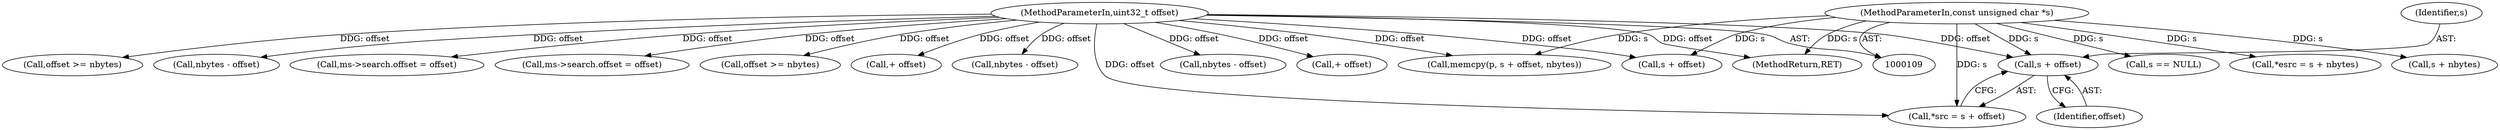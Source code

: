 digraph "0_file_4a284c89d6ef11aca34da65da7d673050a5ea320_3@pointer" {
"1000248" [label="(Call,s + offset)"];
"1000114" [label="(MethodParameterIn,const unsigned char *s)"];
"1000115" [label="(MethodParameterIn,uint32_t offset)"];
"1000383" [label="(Call,memcpy(p, s + offset, nbytes))"];
"1000413" [label="(MethodReturn,RET)"];
"1000157" [label="(Call,s == NULL)"];
"1000114" [label="(MethodParameterIn,const unsigned char *s)"];
"1000372" [label="(Call,nbytes - offset)"];
"1000177" [label="(Call,+ offset)"];
"1000115" [label="(MethodParameterIn,uint32_t offset)"];
"1000248" [label="(Call,s + offset)"];
"1000284" [label="(Call,offset >= nbytes)"];
"1000136" [label="(Call,nbytes - offset)"];
"1000249" [label="(Identifier,s)"];
"1000139" [label="(Call,ms->search.offset = offset)"];
"1000226" [label="(Call,ms->search.offset = offset)"];
"1000252" [label="(Call,*esrc = s + nbytes)"];
"1000250" [label="(Identifier,offset)"];
"1000246" [label="(Call,*src = s + offset)"];
"1000348" [label="(Call,offset >= nbytes)"];
"1000254" [label="(Call,s + nbytes)"];
"1000385" [label="(Call,s + offset)"];
"1000128" [label="(Call,+ offset)"];
"1000364" [label="(Call,nbytes - offset)"];
"1000248" -> "1000246"  [label="AST: "];
"1000248" -> "1000250"  [label="CFG: "];
"1000249" -> "1000248"  [label="AST: "];
"1000250" -> "1000248"  [label="AST: "];
"1000246" -> "1000248"  [label="CFG: "];
"1000114" -> "1000248"  [label="DDG: s"];
"1000115" -> "1000248"  [label="DDG: offset"];
"1000114" -> "1000109"  [label="AST: "];
"1000114" -> "1000413"  [label="DDG: s"];
"1000114" -> "1000157"  [label="DDG: s"];
"1000114" -> "1000246"  [label="DDG: s"];
"1000114" -> "1000252"  [label="DDG: s"];
"1000114" -> "1000254"  [label="DDG: s"];
"1000114" -> "1000383"  [label="DDG: s"];
"1000114" -> "1000385"  [label="DDG: s"];
"1000115" -> "1000109"  [label="AST: "];
"1000115" -> "1000413"  [label="DDG: offset"];
"1000115" -> "1000128"  [label="DDG: offset"];
"1000115" -> "1000136"  [label="DDG: offset"];
"1000115" -> "1000139"  [label="DDG: offset"];
"1000115" -> "1000177"  [label="DDG: offset"];
"1000115" -> "1000226"  [label="DDG: offset"];
"1000115" -> "1000246"  [label="DDG: offset"];
"1000115" -> "1000284"  [label="DDG: offset"];
"1000115" -> "1000348"  [label="DDG: offset"];
"1000115" -> "1000364"  [label="DDG: offset"];
"1000115" -> "1000372"  [label="DDG: offset"];
"1000115" -> "1000383"  [label="DDG: offset"];
"1000115" -> "1000385"  [label="DDG: offset"];
}
